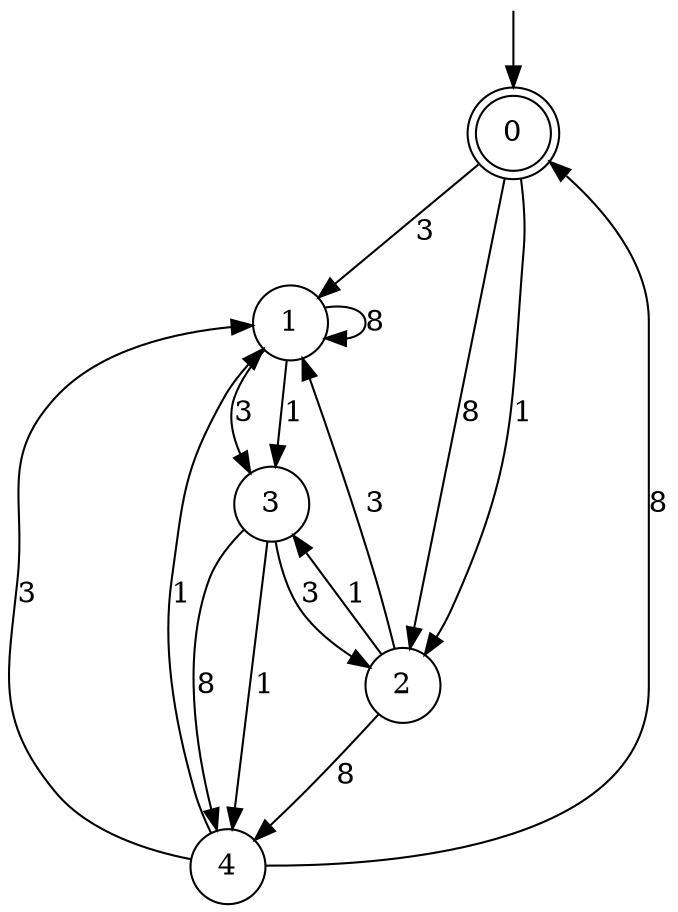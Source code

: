 digraph g {

	s0 [shape="doublecircle" label="0"];
	s1 [shape="circle" label="1"];
	s2 [shape="circle" label="2"];
	s3 [shape="circle" label="3"];
	s4 [shape="circle" label="4"];
	s0 -> s1 [label="3"];
	s0 -> s2 [label="8"];
	s0 -> s2 [label="1"];
	s1 -> s3 [label="3"];
	s1 -> s1 [label="8"];
	s1 -> s3 [label="1"];
	s2 -> s1 [label="3"];
	s2 -> s4 [label="8"];
	s2 -> s3 [label="1"];
	s3 -> s2 [label="3"];
	s3 -> s4 [label="8"];
	s3 -> s4 [label="1"];
	s4 -> s1 [label="3"];
	s4 -> s0 [label="8"];
	s4 -> s1 [label="1"];

__start0 [label="" shape="none" width="0" height="0"];
__start0 -> s0;

}
